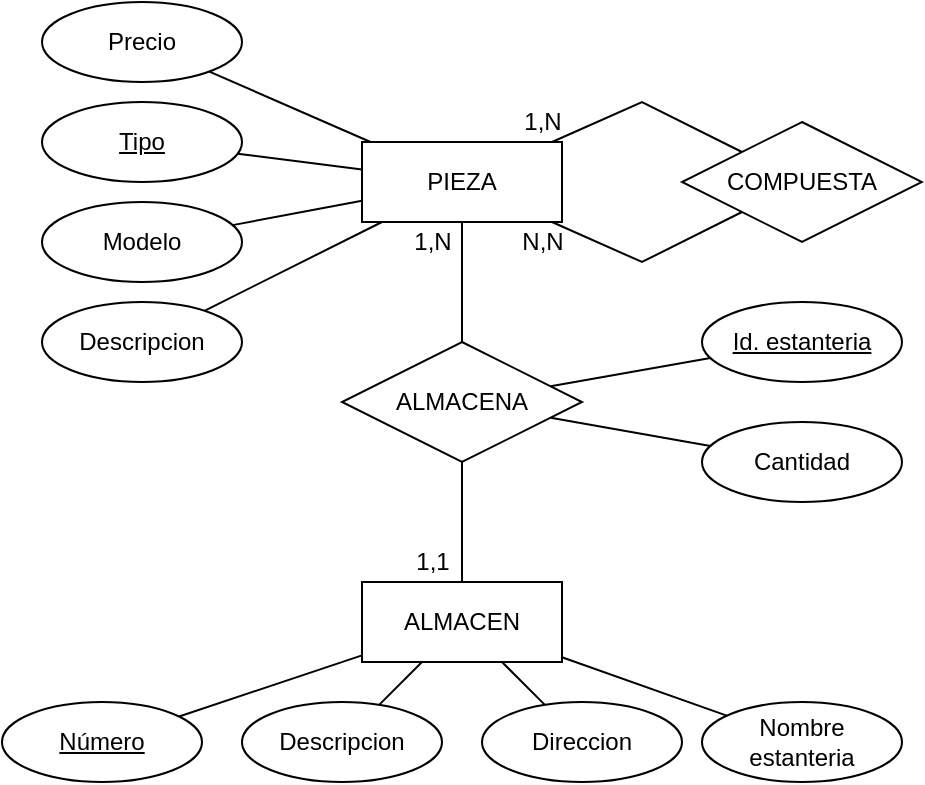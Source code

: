 <mxfile version="16.5.1" type="device"><diagram id="R2lEEEUBdFMjLlhIrx00" name="Page-1"><mxGraphModel dx="1108" dy="553" grid="1" gridSize="10" guides="1" tooltips="1" connect="1" arrows="1" fold="1" page="1" pageScale="1" pageWidth="850" pageHeight="1100" math="0" shadow="0" extFonts="Permanent Marker^https://fonts.googleapis.com/css?family=Permanent+Marker"><root><mxCell id="0"/><mxCell id="1" parent="0"/><mxCell id="7ECne6l3q0_a7GgNewQq-1" value="PIEZA" style="whiteSpace=wrap;html=1;align=center;" vertex="1" parent="1"><mxGeometry x="310" y="120" width="100" height="40" as="geometry"/></mxCell><mxCell id="7ECne6l3q0_a7GgNewQq-2" value="&lt;u&gt;Tipo&lt;/u&gt;" style="ellipse;whiteSpace=wrap;html=1;align=center;" vertex="1" parent="1"><mxGeometry x="150" y="100" width="100" height="40" as="geometry"/></mxCell><mxCell id="7ECne6l3q0_a7GgNewQq-3" value="Modelo" style="ellipse;whiteSpace=wrap;html=1;align=center;" vertex="1" parent="1"><mxGeometry x="150" y="150" width="100" height="40" as="geometry"/></mxCell><mxCell id="7ECne6l3q0_a7GgNewQq-4" value="Descripcion" style="ellipse;whiteSpace=wrap;html=1;align=center;" vertex="1" parent="1"><mxGeometry x="150" y="200" width="100" height="40" as="geometry"/></mxCell><mxCell id="7ECne6l3q0_a7GgNewQq-5" value="Precio" style="ellipse;whiteSpace=wrap;html=1;align=center;" vertex="1" parent="1"><mxGeometry x="150" y="50" width="100" height="40" as="geometry"/></mxCell><mxCell id="7ECne6l3q0_a7GgNewQq-6" value="COMPUESTA" style="shape=rhombus;perimeter=rhombusPerimeter;whiteSpace=wrap;html=1;align=center;" vertex="1" parent="1"><mxGeometry x="470" y="110" width="120" height="60" as="geometry"/></mxCell><mxCell id="7ECne6l3q0_a7GgNewQq-7" value="" style="endArrow=none;html=1;rounded=0;" edge="1" parent="1" source="7ECne6l3q0_a7GgNewQq-1" target="7ECne6l3q0_a7GgNewQq-6"><mxGeometry relative="1" as="geometry"><mxPoint x="340" y="180" as="sourcePoint"/><mxPoint x="500" y="180" as="targetPoint"/><Array as="points"><mxPoint x="450" y="100"/></Array></mxGeometry></mxCell><mxCell id="7ECne6l3q0_a7GgNewQq-9" value="" style="endArrow=none;html=1;rounded=0;" edge="1" parent="1" source="7ECne6l3q0_a7GgNewQq-1" target="7ECne6l3q0_a7GgNewQq-6"><mxGeometry relative="1" as="geometry"><mxPoint x="387.778" y="130" as="sourcePoint"/><mxPoint x="520" y="130" as="targetPoint"/><Array as="points"><mxPoint x="450" y="180"/></Array></mxGeometry></mxCell><mxCell id="7ECne6l3q0_a7GgNewQq-10" value="ALMACENA" style="shape=rhombus;perimeter=rhombusPerimeter;whiteSpace=wrap;html=1;align=center;" vertex="1" parent="1"><mxGeometry x="300" y="220" width="120" height="60" as="geometry"/></mxCell><mxCell id="7ECne6l3q0_a7GgNewQq-11" value="" style="endArrow=none;html=1;rounded=0;" edge="1" parent="1" source="7ECne6l3q0_a7GgNewQq-5" target="7ECne6l3q0_a7GgNewQq-1"><mxGeometry relative="1" as="geometry"><mxPoint x="340" y="180" as="sourcePoint"/><mxPoint x="500" y="180" as="targetPoint"/></mxGeometry></mxCell><mxCell id="7ECne6l3q0_a7GgNewQq-12" value="" style="endArrow=none;html=1;rounded=0;" edge="1" parent="1" source="7ECne6l3q0_a7GgNewQq-2" target="7ECne6l3q0_a7GgNewQq-1"><mxGeometry relative="1" as="geometry"><mxPoint x="243.692" y="94.777" as="sourcePoint"/><mxPoint x="324.286" y="130" as="targetPoint"/></mxGeometry></mxCell><mxCell id="7ECne6l3q0_a7GgNewQq-13" value="" style="endArrow=none;html=1;rounded=0;" edge="1" parent="1" source="7ECne6l3q0_a7GgNewQq-3" target="7ECne6l3q0_a7GgNewQq-1"><mxGeometry relative="1" as="geometry"><mxPoint x="253.692" y="104.777" as="sourcePoint"/><mxPoint x="334.286" y="140" as="targetPoint"/></mxGeometry></mxCell><mxCell id="7ECne6l3q0_a7GgNewQq-14" value="" style="endArrow=none;html=1;rounded=0;" edge="1" parent="1" source="7ECne6l3q0_a7GgNewQq-4" target="7ECne6l3q0_a7GgNewQq-1"><mxGeometry relative="1" as="geometry"><mxPoint x="263.692" y="114.777" as="sourcePoint"/><mxPoint x="344.286" y="150" as="targetPoint"/></mxGeometry></mxCell><mxCell id="7ECne6l3q0_a7GgNewQq-15" value="ALMACEN" style="whiteSpace=wrap;html=1;align=center;" vertex="1" parent="1"><mxGeometry x="310" y="340" width="100" height="40" as="geometry"/></mxCell><mxCell id="7ECne6l3q0_a7GgNewQq-16" value="&lt;u&gt;Número&lt;/u&gt;" style="ellipse;whiteSpace=wrap;html=1;align=center;" vertex="1" parent="1"><mxGeometry x="130" y="400" width="100" height="40" as="geometry"/></mxCell><mxCell id="7ECne6l3q0_a7GgNewQq-17" value="Descripcion" style="ellipse;whiteSpace=wrap;html=1;align=center;" vertex="1" parent="1"><mxGeometry x="250" y="400" width="100" height="40" as="geometry"/></mxCell><mxCell id="7ECne6l3q0_a7GgNewQq-18" value="Direccion" style="ellipse;whiteSpace=wrap;html=1;align=center;" vertex="1" parent="1"><mxGeometry x="370" y="400" width="100" height="40" as="geometry"/></mxCell><mxCell id="7ECne6l3q0_a7GgNewQq-19" value="&lt;u&gt;Id. estanteria&lt;/u&gt;" style="ellipse;whiteSpace=wrap;html=1;align=center;" vertex="1" parent="1"><mxGeometry x="480" y="200" width="100" height="40" as="geometry"/></mxCell><mxCell id="7ECne6l3q0_a7GgNewQq-20" value="Cantidad" style="ellipse;whiteSpace=wrap;html=1;align=center;" vertex="1" parent="1"><mxGeometry x="480" y="260" width="100" height="40" as="geometry"/></mxCell><mxCell id="7ECne6l3q0_a7GgNewQq-22" value="Nombre estanteria" style="ellipse;whiteSpace=wrap;html=1;align=center;" vertex="1" parent="1"><mxGeometry x="480" y="400" width="100" height="40" as="geometry"/></mxCell><mxCell id="7ECne6l3q0_a7GgNewQq-23" value="" style="endArrow=none;html=1;rounded=0;" edge="1" parent="1" source="7ECne6l3q0_a7GgNewQq-1" target="7ECne6l3q0_a7GgNewQq-10"><mxGeometry relative="1" as="geometry"><mxPoint x="340" y="180" as="sourcePoint"/><mxPoint x="500" y="180" as="targetPoint"/></mxGeometry></mxCell><mxCell id="7ECne6l3q0_a7GgNewQq-25" value="" style="endArrow=none;html=1;rounded=0;" edge="1" parent="1" source="7ECne6l3q0_a7GgNewQq-10" target="7ECne6l3q0_a7GgNewQq-15"><mxGeometry relative="1" as="geometry"><mxPoint x="370" y="170" as="sourcePoint"/><mxPoint x="370" y="230" as="targetPoint"/></mxGeometry></mxCell><mxCell id="7ECne6l3q0_a7GgNewQq-26" value="" style="endArrow=none;html=1;rounded=0;" edge="1" parent="1" source="7ECne6l3q0_a7GgNewQq-19" target="7ECne6l3q0_a7GgNewQq-10"><mxGeometry relative="1" as="geometry"><mxPoint x="380" y="180" as="sourcePoint"/><mxPoint x="380" y="240" as="targetPoint"/></mxGeometry></mxCell><mxCell id="7ECne6l3q0_a7GgNewQq-27" value="" style="endArrow=none;html=1;rounded=0;" edge="1" parent="1" source="7ECne6l3q0_a7GgNewQq-20" target="7ECne6l3q0_a7GgNewQq-10"><mxGeometry relative="1" as="geometry"><mxPoint x="390" y="190" as="sourcePoint"/><mxPoint x="390" y="250" as="targetPoint"/></mxGeometry></mxCell><mxCell id="7ECne6l3q0_a7GgNewQq-28" value="" style="endArrow=none;html=1;rounded=0;" edge="1" parent="1" source="7ECne6l3q0_a7GgNewQq-22" target="7ECne6l3q0_a7GgNewQq-15"><mxGeometry relative="1" as="geometry"><mxPoint x="400" y="200" as="sourcePoint"/><mxPoint x="400" y="260" as="targetPoint"/></mxGeometry></mxCell><mxCell id="7ECne6l3q0_a7GgNewQq-29" value="" style="endArrow=none;html=1;rounded=0;" edge="1" parent="1" source="7ECne6l3q0_a7GgNewQq-15" target="7ECne6l3q0_a7GgNewQq-18"><mxGeometry relative="1" as="geometry"><mxPoint x="410" y="210" as="sourcePoint"/><mxPoint x="410" y="270" as="targetPoint"/></mxGeometry></mxCell><mxCell id="7ECne6l3q0_a7GgNewQq-30" value="" style="endArrow=none;html=1;rounded=0;" edge="1" parent="1" source="7ECne6l3q0_a7GgNewQq-15" target="7ECne6l3q0_a7GgNewQq-17"><mxGeometry relative="1" as="geometry"><mxPoint x="420" y="220" as="sourcePoint"/><mxPoint x="420" y="280" as="targetPoint"/></mxGeometry></mxCell><mxCell id="7ECne6l3q0_a7GgNewQq-31" value="" style="endArrow=none;html=1;rounded=0;" edge="1" parent="1" source="7ECne6l3q0_a7GgNewQq-16" target="7ECne6l3q0_a7GgNewQq-15"><mxGeometry relative="1" as="geometry"><mxPoint x="430" y="230" as="sourcePoint"/><mxPoint x="430" y="290" as="targetPoint"/></mxGeometry></mxCell><mxCell id="7ECne6l3q0_a7GgNewQq-32" value="1,N" style="text;html=1;align=center;verticalAlign=middle;resizable=0;points=[];autosize=1;strokeColor=none;fillColor=none;" vertex="1" parent="1"><mxGeometry x="330" y="160" width="30" height="20" as="geometry"/></mxCell><mxCell id="7ECne6l3q0_a7GgNewQq-33" value="1,1" style="text;html=1;align=center;verticalAlign=middle;resizable=0;points=[];autosize=1;strokeColor=none;fillColor=none;" vertex="1" parent="1"><mxGeometry x="330" y="320" width="30" height="20" as="geometry"/></mxCell><mxCell id="7ECne6l3q0_a7GgNewQq-34" value="N,N" style="text;html=1;align=center;verticalAlign=middle;resizable=0;points=[];autosize=1;strokeColor=none;fillColor=none;" vertex="1" parent="1"><mxGeometry x="380" y="160" width="40" height="20" as="geometry"/></mxCell><mxCell id="7ECne6l3q0_a7GgNewQq-35" value="1,N" style="text;html=1;align=center;verticalAlign=middle;resizable=0;points=[];autosize=1;strokeColor=none;fillColor=none;" vertex="1" parent="1"><mxGeometry x="385" y="100" width="30" height="20" as="geometry"/></mxCell></root></mxGraphModel></diagram></mxfile>